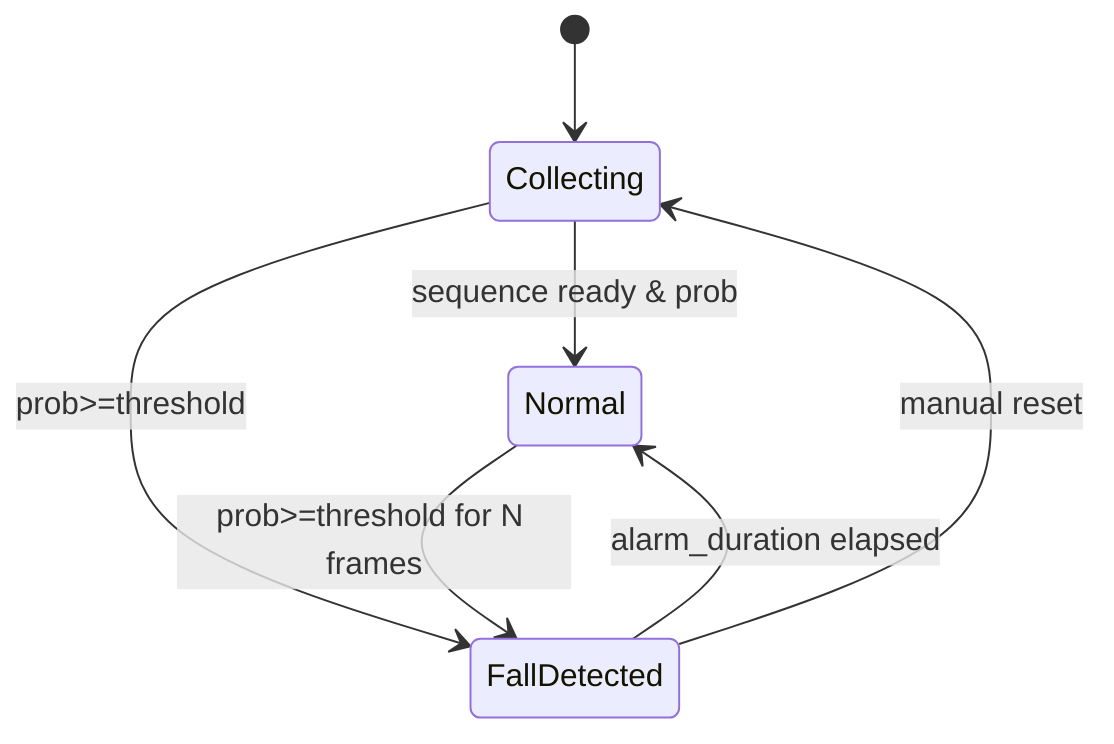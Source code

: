 stateDiagram-v2
    [*] --> Collecting
    Collecting --> Normal: sequence ready & prob<threshold
    Collecting --> FallDetected: prob>=threshold
    Normal --> FallDetected: prob>=threshold for N frames
    FallDetected --> Normal: alarm_duration elapsed
    FallDetected --> Collecting: manual reset